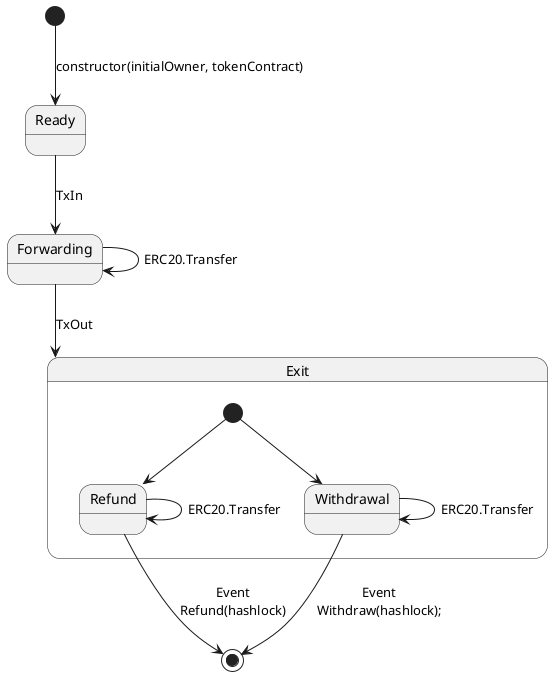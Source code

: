 @startuml
' FSM for simple forwarder contract

state Exit {
 [*] --> Refund
 [*] --> Withdrawal

 Refund --> Refund: ERC20.Transfer
 Withdrawal --> Withdrawal: ERC20.Transfer
}

[*] --> Ready : constructor(initialOwner, tokenContract)
Ready --> Forwarding: TxIn
Forwarding --> Forwarding: ERC20.Transfer
Forwarding --> Exit: TxOut

Refund --> [*]: Event\nRefund(hashlock)
Withdrawal --> [*]: Event\nWithdraw(hashlock);
@enduml
